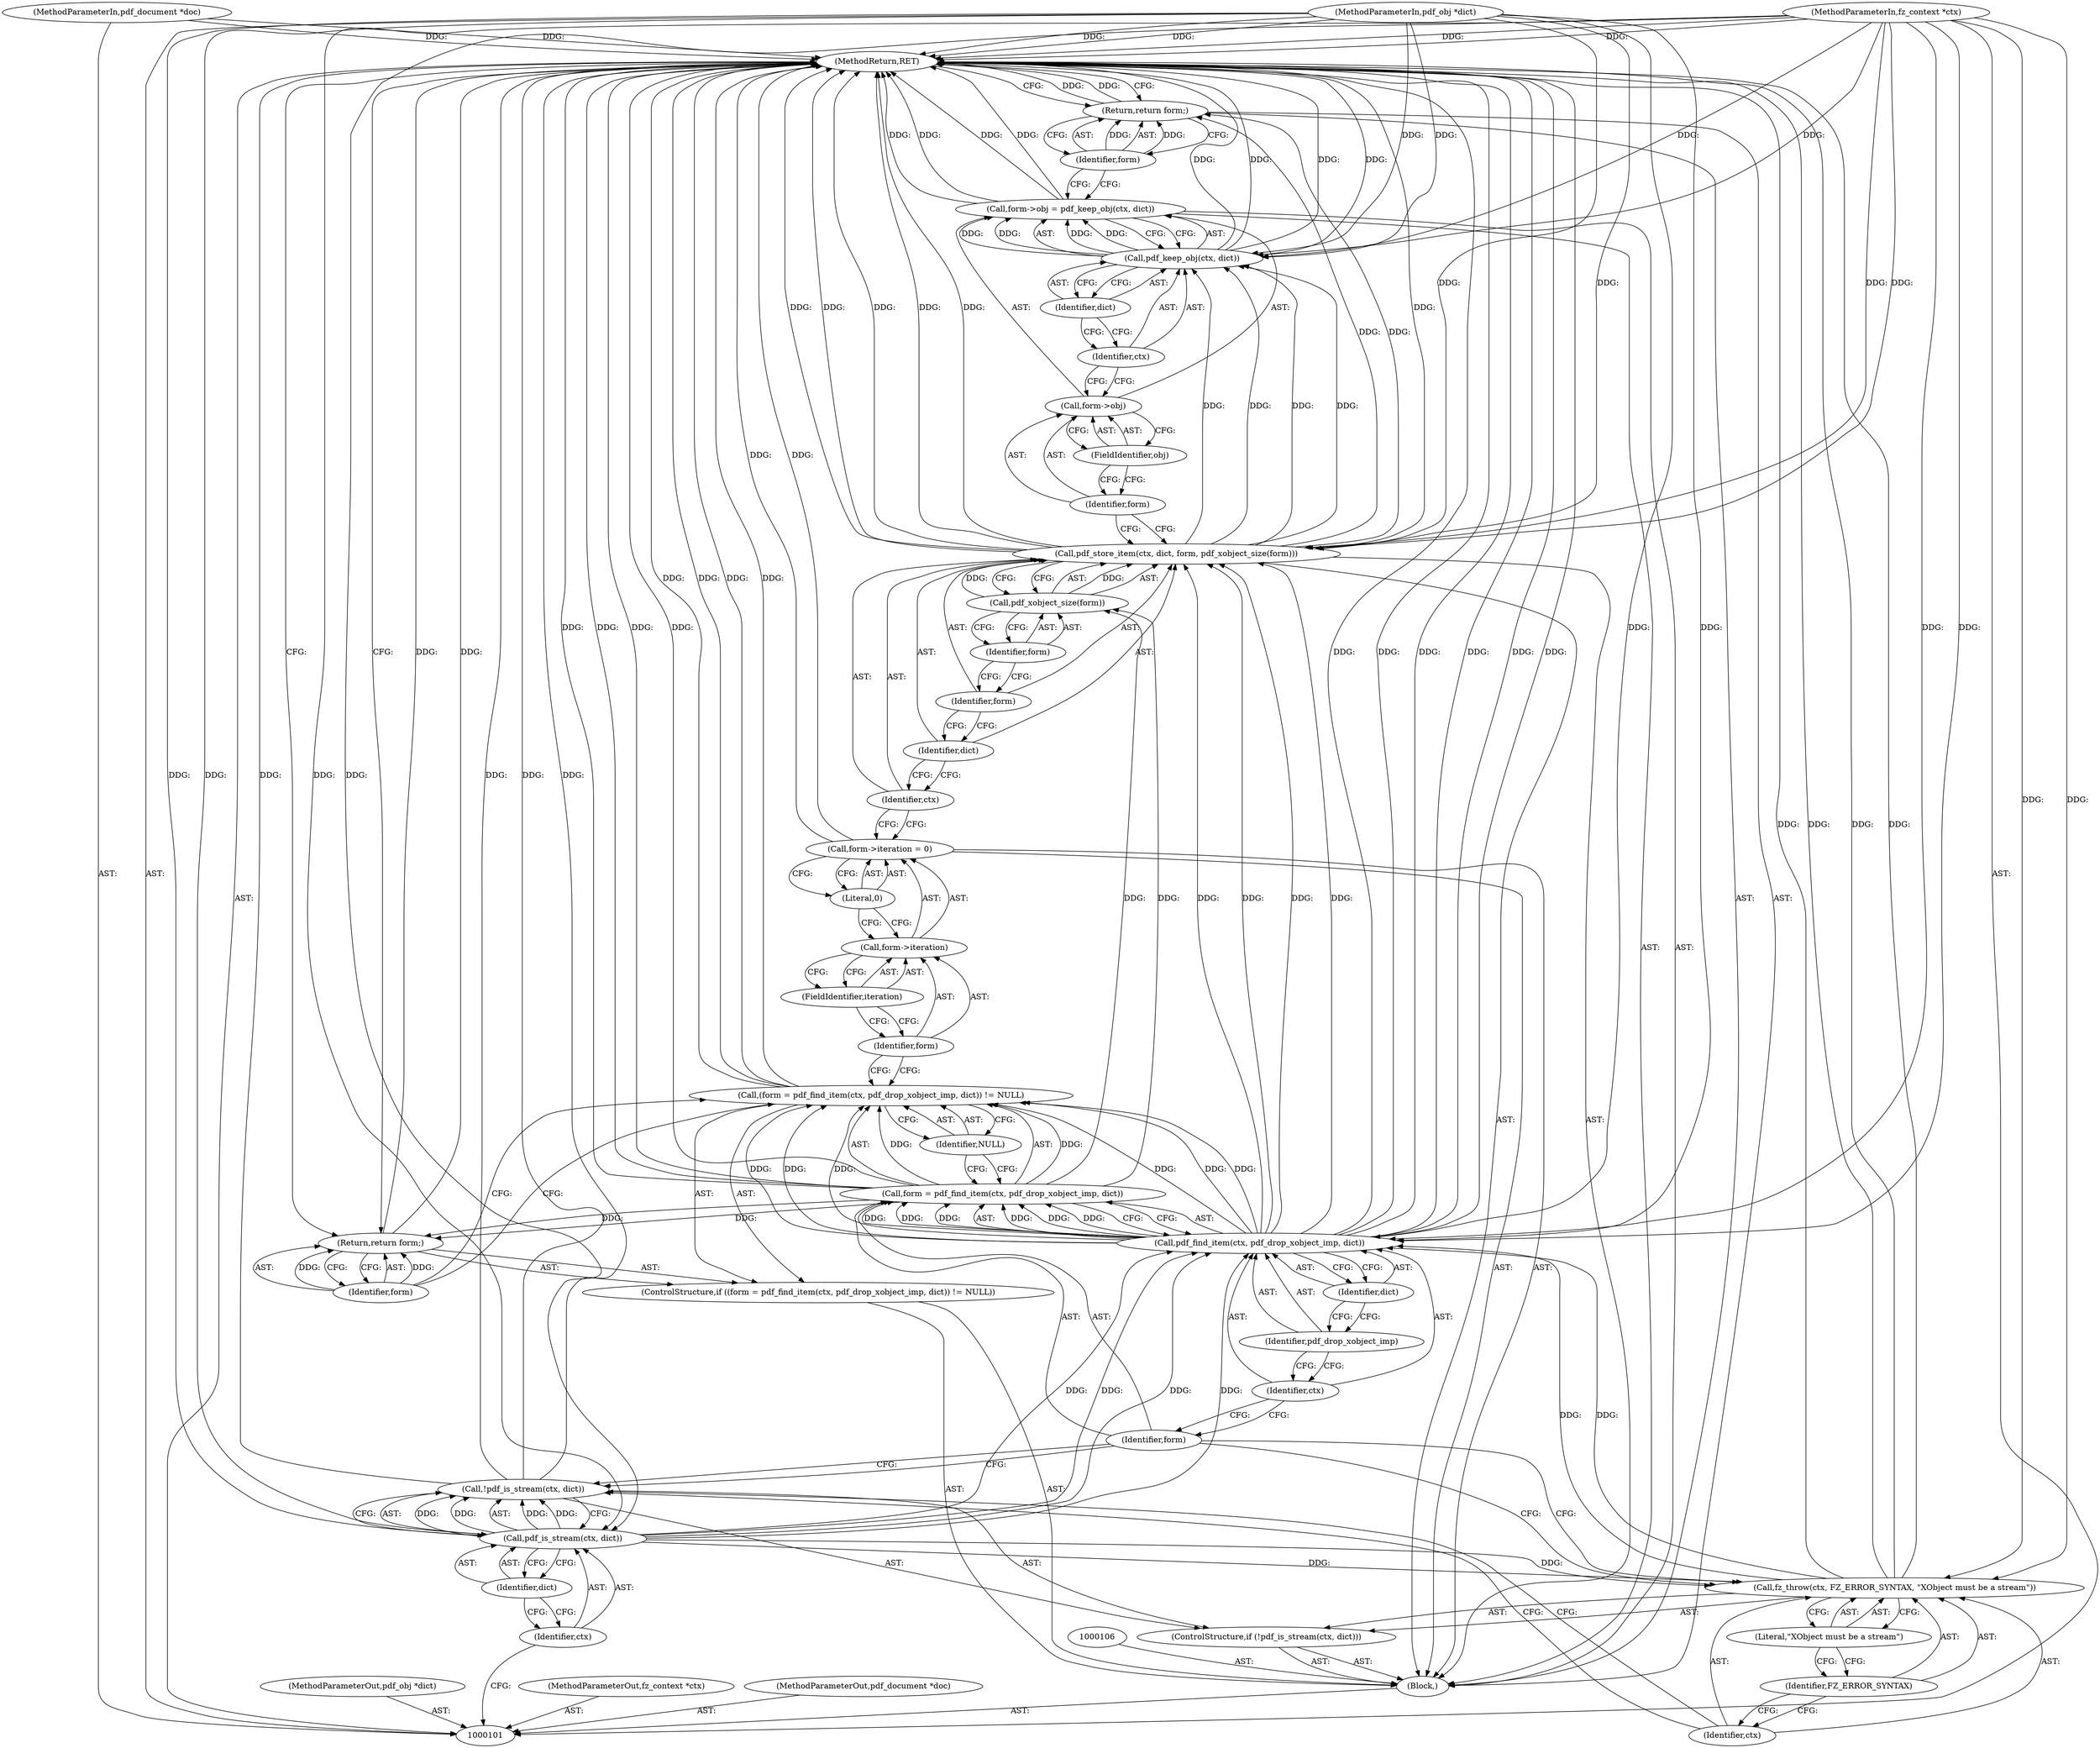 digraph "0_ghostscript_8a3257b01faa899dd9b5e35c6bb3403cd709c371_0" {
"1000147" [label="(MethodReturn,RET)"];
"1000102" [label="(MethodParameterIn,fz_context *ctx)"];
"1000209" [label="(MethodParameterOut,fz_context *ctx)"];
"1000103" [label="(MethodParameterIn,pdf_document *doc)"];
"1000210" [label="(MethodParameterOut,pdf_document *doc)"];
"1000104" [label="(MethodParameterIn,pdf_obj *dict)"];
"1000211" [label="(MethodParameterOut,pdf_obj *dict)"];
"1000127" [label="(Call,form->iteration = 0)"];
"1000128" [label="(Call,form->iteration)"];
"1000129" [label="(Identifier,form)"];
"1000131" [label="(Literal,0)"];
"1000130" [label="(FieldIdentifier,iteration)"];
"1000132" [label="(Call,pdf_store_item(ctx, dict, form, pdf_xobject_size(form)))"];
"1000133" [label="(Identifier,ctx)"];
"1000134" [label="(Identifier,dict)"];
"1000135" [label="(Identifier,form)"];
"1000136" [label="(Call,pdf_xobject_size(form))"];
"1000137" [label="(Identifier,form)"];
"1000138" [label="(Call,form->obj = pdf_keep_obj(ctx, dict))"];
"1000139" [label="(Call,form->obj)"];
"1000140" [label="(Identifier,form)"];
"1000142" [label="(Call,pdf_keep_obj(ctx, dict))"];
"1000143" [label="(Identifier,ctx)"];
"1000144" [label="(Identifier,dict)"];
"1000141" [label="(FieldIdentifier,obj)"];
"1000145" [label="(Return,return form;)"];
"1000146" [label="(Identifier,form)"];
"1000105" [label="(Block,)"];
"1000108" [label="(Call,!pdf_is_stream(ctx, dict))"];
"1000109" [label="(Call,pdf_is_stream(ctx, dict))"];
"1000110" [label="(Identifier,ctx)"];
"1000111" [label="(Identifier,dict)"];
"1000107" [label="(ControlStructure,if (!pdf_is_stream(ctx, dict)))"];
"1000112" [label="(Call,fz_throw(ctx, FZ_ERROR_SYNTAX, \"XObject must be a stream\"))"];
"1000113" [label="(Identifier,ctx)"];
"1000114" [label="(Identifier,FZ_ERROR_SYNTAX)"];
"1000115" [label="(Literal,\"XObject must be a stream\")"];
"1000117" [label="(Call,(form = pdf_find_item(ctx, pdf_drop_xobject_imp, dict)) != NULL)"];
"1000118" [label="(Call,form = pdf_find_item(ctx, pdf_drop_xobject_imp, dict))"];
"1000119" [label="(Identifier,form)"];
"1000120" [label="(Call,pdf_find_item(ctx, pdf_drop_xobject_imp, dict))"];
"1000121" [label="(Identifier,ctx)"];
"1000122" [label="(Identifier,pdf_drop_xobject_imp)"];
"1000123" [label="(Identifier,dict)"];
"1000124" [label="(Identifier,NULL)"];
"1000116" [label="(ControlStructure,if ((form = pdf_find_item(ctx, pdf_drop_xobject_imp, dict)) != NULL))"];
"1000125" [label="(Return,return form;)"];
"1000126" [label="(Identifier,form)"];
"1000147" -> "1000101"  [label="AST: "];
"1000147" -> "1000125"  [label="CFG: "];
"1000147" -> "1000145"  [label="CFG: "];
"1000145" -> "1000147"  [label="DDG: "];
"1000117" -> "1000147"  [label="DDG: "];
"1000117" -> "1000147"  [label="DDG: "];
"1000138" -> "1000147"  [label="DDG: "];
"1000138" -> "1000147"  [label="DDG: "];
"1000108" -> "1000147"  [label="DDG: "];
"1000108" -> "1000147"  [label="DDG: "];
"1000104" -> "1000147"  [label="DDG: "];
"1000112" -> "1000147"  [label="DDG: "];
"1000112" -> "1000147"  [label="DDG: "];
"1000120" -> "1000147"  [label="DDG: "];
"1000120" -> "1000147"  [label="DDG: "];
"1000120" -> "1000147"  [label="DDG: "];
"1000118" -> "1000147"  [label="DDG: "];
"1000118" -> "1000147"  [label="DDG: "];
"1000132" -> "1000147"  [label="DDG: "];
"1000132" -> "1000147"  [label="DDG: "];
"1000132" -> "1000147"  [label="DDG: "];
"1000103" -> "1000147"  [label="DDG: "];
"1000142" -> "1000147"  [label="DDG: "];
"1000142" -> "1000147"  [label="DDG: "];
"1000102" -> "1000147"  [label="DDG: "];
"1000127" -> "1000147"  [label="DDG: "];
"1000125" -> "1000147"  [label="DDG: "];
"1000102" -> "1000101"  [label="AST: "];
"1000102" -> "1000147"  [label="DDG: "];
"1000102" -> "1000109"  [label="DDG: "];
"1000102" -> "1000112"  [label="DDG: "];
"1000102" -> "1000120"  [label="DDG: "];
"1000102" -> "1000132"  [label="DDG: "];
"1000102" -> "1000142"  [label="DDG: "];
"1000209" -> "1000101"  [label="AST: "];
"1000103" -> "1000101"  [label="AST: "];
"1000103" -> "1000147"  [label="DDG: "];
"1000210" -> "1000101"  [label="AST: "];
"1000104" -> "1000101"  [label="AST: "];
"1000104" -> "1000147"  [label="DDG: "];
"1000104" -> "1000109"  [label="DDG: "];
"1000104" -> "1000120"  [label="DDG: "];
"1000104" -> "1000132"  [label="DDG: "];
"1000104" -> "1000142"  [label="DDG: "];
"1000211" -> "1000101"  [label="AST: "];
"1000127" -> "1000105"  [label="AST: "];
"1000127" -> "1000131"  [label="CFG: "];
"1000128" -> "1000127"  [label="AST: "];
"1000131" -> "1000127"  [label="AST: "];
"1000133" -> "1000127"  [label="CFG: "];
"1000127" -> "1000147"  [label="DDG: "];
"1000128" -> "1000127"  [label="AST: "];
"1000128" -> "1000130"  [label="CFG: "];
"1000129" -> "1000128"  [label="AST: "];
"1000130" -> "1000128"  [label="AST: "];
"1000131" -> "1000128"  [label="CFG: "];
"1000129" -> "1000128"  [label="AST: "];
"1000129" -> "1000117"  [label="CFG: "];
"1000130" -> "1000129"  [label="CFG: "];
"1000131" -> "1000127"  [label="AST: "];
"1000131" -> "1000128"  [label="CFG: "];
"1000127" -> "1000131"  [label="CFG: "];
"1000130" -> "1000128"  [label="AST: "];
"1000130" -> "1000129"  [label="CFG: "];
"1000128" -> "1000130"  [label="CFG: "];
"1000132" -> "1000105"  [label="AST: "];
"1000132" -> "1000136"  [label="CFG: "];
"1000133" -> "1000132"  [label="AST: "];
"1000134" -> "1000132"  [label="AST: "];
"1000135" -> "1000132"  [label="AST: "];
"1000136" -> "1000132"  [label="AST: "];
"1000140" -> "1000132"  [label="CFG: "];
"1000132" -> "1000147"  [label="DDG: "];
"1000132" -> "1000147"  [label="DDG: "];
"1000132" -> "1000147"  [label="DDG: "];
"1000120" -> "1000132"  [label="DDG: "];
"1000120" -> "1000132"  [label="DDG: "];
"1000102" -> "1000132"  [label="DDG: "];
"1000104" -> "1000132"  [label="DDG: "];
"1000136" -> "1000132"  [label="DDG: "];
"1000132" -> "1000142"  [label="DDG: "];
"1000132" -> "1000142"  [label="DDG: "];
"1000132" -> "1000145"  [label="DDG: "];
"1000133" -> "1000132"  [label="AST: "];
"1000133" -> "1000127"  [label="CFG: "];
"1000134" -> "1000133"  [label="CFG: "];
"1000134" -> "1000132"  [label="AST: "];
"1000134" -> "1000133"  [label="CFG: "];
"1000135" -> "1000134"  [label="CFG: "];
"1000135" -> "1000132"  [label="AST: "];
"1000135" -> "1000134"  [label="CFG: "];
"1000137" -> "1000135"  [label="CFG: "];
"1000136" -> "1000132"  [label="AST: "];
"1000136" -> "1000137"  [label="CFG: "];
"1000137" -> "1000136"  [label="AST: "];
"1000132" -> "1000136"  [label="CFG: "];
"1000136" -> "1000132"  [label="DDG: "];
"1000118" -> "1000136"  [label="DDG: "];
"1000137" -> "1000136"  [label="AST: "];
"1000137" -> "1000135"  [label="CFG: "];
"1000136" -> "1000137"  [label="CFG: "];
"1000138" -> "1000105"  [label="AST: "];
"1000138" -> "1000142"  [label="CFG: "];
"1000139" -> "1000138"  [label="AST: "];
"1000142" -> "1000138"  [label="AST: "];
"1000146" -> "1000138"  [label="CFG: "];
"1000138" -> "1000147"  [label="DDG: "];
"1000138" -> "1000147"  [label="DDG: "];
"1000142" -> "1000138"  [label="DDG: "];
"1000142" -> "1000138"  [label="DDG: "];
"1000139" -> "1000138"  [label="AST: "];
"1000139" -> "1000141"  [label="CFG: "];
"1000140" -> "1000139"  [label="AST: "];
"1000141" -> "1000139"  [label="AST: "];
"1000143" -> "1000139"  [label="CFG: "];
"1000140" -> "1000139"  [label="AST: "];
"1000140" -> "1000132"  [label="CFG: "];
"1000141" -> "1000140"  [label="CFG: "];
"1000142" -> "1000138"  [label="AST: "];
"1000142" -> "1000144"  [label="CFG: "];
"1000143" -> "1000142"  [label="AST: "];
"1000144" -> "1000142"  [label="AST: "];
"1000138" -> "1000142"  [label="CFG: "];
"1000142" -> "1000147"  [label="DDG: "];
"1000142" -> "1000147"  [label="DDG: "];
"1000142" -> "1000138"  [label="DDG: "];
"1000142" -> "1000138"  [label="DDG: "];
"1000132" -> "1000142"  [label="DDG: "];
"1000132" -> "1000142"  [label="DDG: "];
"1000102" -> "1000142"  [label="DDG: "];
"1000104" -> "1000142"  [label="DDG: "];
"1000143" -> "1000142"  [label="AST: "];
"1000143" -> "1000139"  [label="CFG: "];
"1000144" -> "1000143"  [label="CFG: "];
"1000144" -> "1000142"  [label="AST: "];
"1000144" -> "1000143"  [label="CFG: "];
"1000142" -> "1000144"  [label="CFG: "];
"1000141" -> "1000139"  [label="AST: "];
"1000141" -> "1000140"  [label="CFG: "];
"1000139" -> "1000141"  [label="CFG: "];
"1000145" -> "1000105"  [label="AST: "];
"1000145" -> "1000146"  [label="CFG: "];
"1000146" -> "1000145"  [label="AST: "];
"1000147" -> "1000145"  [label="CFG: "];
"1000145" -> "1000147"  [label="DDG: "];
"1000146" -> "1000145"  [label="DDG: "];
"1000132" -> "1000145"  [label="DDG: "];
"1000146" -> "1000145"  [label="AST: "];
"1000146" -> "1000138"  [label="CFG: "];
"1000145" -> "1000146"  [label="CFG: "];
"1000146" -> "1000145"  [label="DDG: "];
"1000105" -> "1000101"  [label="AST: "];
"1000106" -> "1000105"  [label="AST: "];
"1000107" -> "1000105"  [label="AST: "];
"1000116" -> "1000105"  [label="AST: "];
"1000127" -> "1000105"  [label="AST: "];
"1000132" -> "1000105"  [label="AST: "];
"1000138" -> "1000105"  [label="AST: "];
"1000145" -> "1000105"  [label="AST: "];
"1000108" -> "1000107"  [label="AST: "];
"1000108" -> "1000109"  [label="CFG: "];
"1000109" -> "1000108"  [label="AST: "];
"1000113" -> "1000108"  [label="CFG: "];
"1000119" -> "1000108"  [label="CFG: "];
"1000108" -> "1000147"  [label="DDG: "];
"1000108" -> "1000147"  [label="DDG: "];
"1000109" -> "1000108"  [label="DDG: "];
"1000109" -> "1000108"  [label="DDG: "];
"1000109" -> "1000108"  [label="AST: "];
"1000109" -> "1000111"  [label="CFG: "];
"1000110" -> "1000109"  [label="AST: "];
"1000111" -> "1000109"  [label="AST: "];
"1000108" -> "1000109"  [label="CFG: "];
"1000109" -> "1000108"  [label="DDG: "];
"1000109" -> "1000108"  [label="DDG: "];
"1000102" -> "1000109"  [label="DDG: "];
"1000104" -> "1000109"  [label="DDG: "];
"1000109" -> "1000112"  [label="DDG: "];
"1000109" -> "1000120"  [label="DDG: "];
"1000109" -> "1000120"  [label="DDG: "];
"1000110" -> "1000109"  [label="AST: "];
"1000110" -> "1000101"  [label="CFG: "];
"1000111" -> "1000110"  [label="CFG: "];
"1000111" -> "1000109"  [label="AST: "];
"1000111" -> "1000110"  [label="CFG: "];
"1000109" -> "1000111"  [label="CFG: "];
"1000107" -> "1000105"  [label="AST: "];
"1000108" -> "1000107"  [label="AST: "];
"1000112" -> "1000107"  [label="AST: "];
"1000112" -> "1000107"  [label="AST: "];
"1000112" -> "1000115"  [label="CFG: "];
"1000113" -> "1000112"  [label="AST: "];
"1000114" -> "1000112"  [label="AST: "];
"1000115" -> "1000112"  [label="AST: "];
"1000119" -> "1000112"  [label="CFG: "];
"1000112" -> "1000147"  [label="DDG: "];
"1000112" -> "1000147"  [label="DDG: "];
"1000109" -> "1000112"  [label="DDG: "];
"1000102" -> "1000112"  [label="DDG: "];
"1000112" -> "1000120"  [label="DDG: "];
"1000113" -> "1000112"  [label="AST: "];
"1000113" -> "1000108"  [label="CFG: "];
"1000114" -> "1000113"  [label="CFG: "];
"1000114" -> "1000112"  [label="AST: "];
"1000114" -> "1000113"  [label="CFG: "];
"1000115" -> "1000114"  [label="CFG: "];
"1000115" -> "1000112"  [label="AST: "];
"1000115" -> "1000114"  [label="CFG: "];
"1000112" -> "1000115"  [label="CFG: "];
"1000117" -> "1000116"  [label="AST: "];
"1000117" -> "1000124"  [label="CFG: "];
"1000118" -> "1000117"  [label="AST: "];
"1000124" -> "1000117"  [label="AST: "];
"1000126" -> "1000117"  [label="CFG: "];
"1000129" -> "1000117"  [label="CFG: "];
"1000117" -> "1000147"  [label="DDG: "];
"1000117" -> "1000147"  [label="DDG: "];
"1000118" -> "1000117"  [label="DDG: "];
"1000120" -> "1000117"  [label="DDG: "];
"1000120" -> "1000117"  [label="DDG: "];
"1000120" -> "1000117"  [label="DDG: "];
"1000118" -> "1000117"  [label="AST: "];
"1000118" -> "1000120"  [label="CFG: "];
"1000119" -> "1000118"  [label="AST: "];
"1000120" -> "1000118"  [label="AST: "];
"1000124" -> "1000118"  [label="CFG: "];
"1000118" -> "1000147"  [label="DDG: "];
"1000118" -> "1000147"  [label="DDG: "];
"1000118" -> "1000117"  [label="DDG: "];
"1000120" -> "1000118"  [label="DDG: "];
"1000120" -> "1000118"  [label="DDG: "];
"1000120" -> "1000118"  [label="DDG: "];
"1000118" -> "1000125"  [label="DDG: "];
"1000118" -> "1000136"  [label="DDG: "];
"1000119" -> "1000118"  [label="AST: "];
"1000119" -> "1000112"  [label="CFG: "];
"1000119" -> "1000108"  [label="CFG: "];
"1000121" -> "1000119"  [label="CFG: "];
"1000120" -> "1000118"  [label="AST: "];
"1000120" -> "1000123"  [label="CFG: "];
"1000121" -> "1000120"  [label="AST: "];
"1000122" -> "1000120"  [label="AST: "];
"1000123" -> "1000120"  [label="AST: "];
"1000118" -> "1000120"  [label="CFG: "];
"1000120" -> "1000147"  [label="DDG: "];
"1000120" -> "1000147"  [label="DDG: "];
"1000120" -> "1000147"  [label="DDG: "];
"1000120" -> "1000117"  [label="DDG: "];
"1000120" -> "1000117"  [label="DDG: "];
"1000120" -> "1000117"  [label="DDG: "];
"1000120" -> "1000118"  [label="DDG: "];
"1000120" -> "1000118"  [label="DDG: "];
"1000120" -> "1000118"  [label="DDG: "];
"1000112" -> "1000120"  [label="DDG: "];
"1000109" -> "1000120"  [label="DDG: "];
"1000109" -> "1000120"  [label="DDG: "];
"1000102" -> "1000120"  [label="DDG: "];
"1000104" -> "1000120"  [label="DDG: "];
"1000120" -> "1000132"  [label="DDG: "];
"1000120" -> "1000132"  [label="DDG: "];
"1000121" -> "1000120"  [label="AST: "];
"1000121" -> "1000119"  [label="CFG: "];
"1000122" -> "1000121"  [label="CFG: "];
"1000122" -> "1000120"  [label="AST: "];
"1000122" -> "1000121"  [label="CFG: "];
"1000123" -> "1000122"  [label="CFG: "];
"1000123" -> "1000120"  [label="AST: "];
"1000123" -> "1000122"  [label="CFG: "];
"1000120" -> "1000123"  [label="CFG: "];
"1000124" -> "1000117"  [label="AST: "];
"1000124" -> "1000118"  [label="CFG: "];
"1000117" -> "1000124"  [label="CFG: "];
"1000116" -> "1000105"  [label="AST: "];
"1000117" -> "1000116"  [label="AST: "];
"1000125" -> "1000116"  [label="AST: "];
"1000125" -> "1000116"  [label="AST: "];
"1000125" -> "1000126"  [label="CFG: "];
"1000126" -> "1000125"  [label="AST: "];
"1000147" -> "1000125"  [label="CFG: "];
"1000125" -> "1000147"  [label="DDG: "];
"1000126" -> "1000125"  [label="DDG: "];
"1000118" -> "1000125"  [label="DDG: "];
"1000126" -> "1000125"  [label="AST: "];
"1000126" -> "1000117"  [label="CFG: "];
"1000125" -> "1000126"  [label="CFG: "];
"1000126" -> "1000125"  [label="DDG: "];
}
